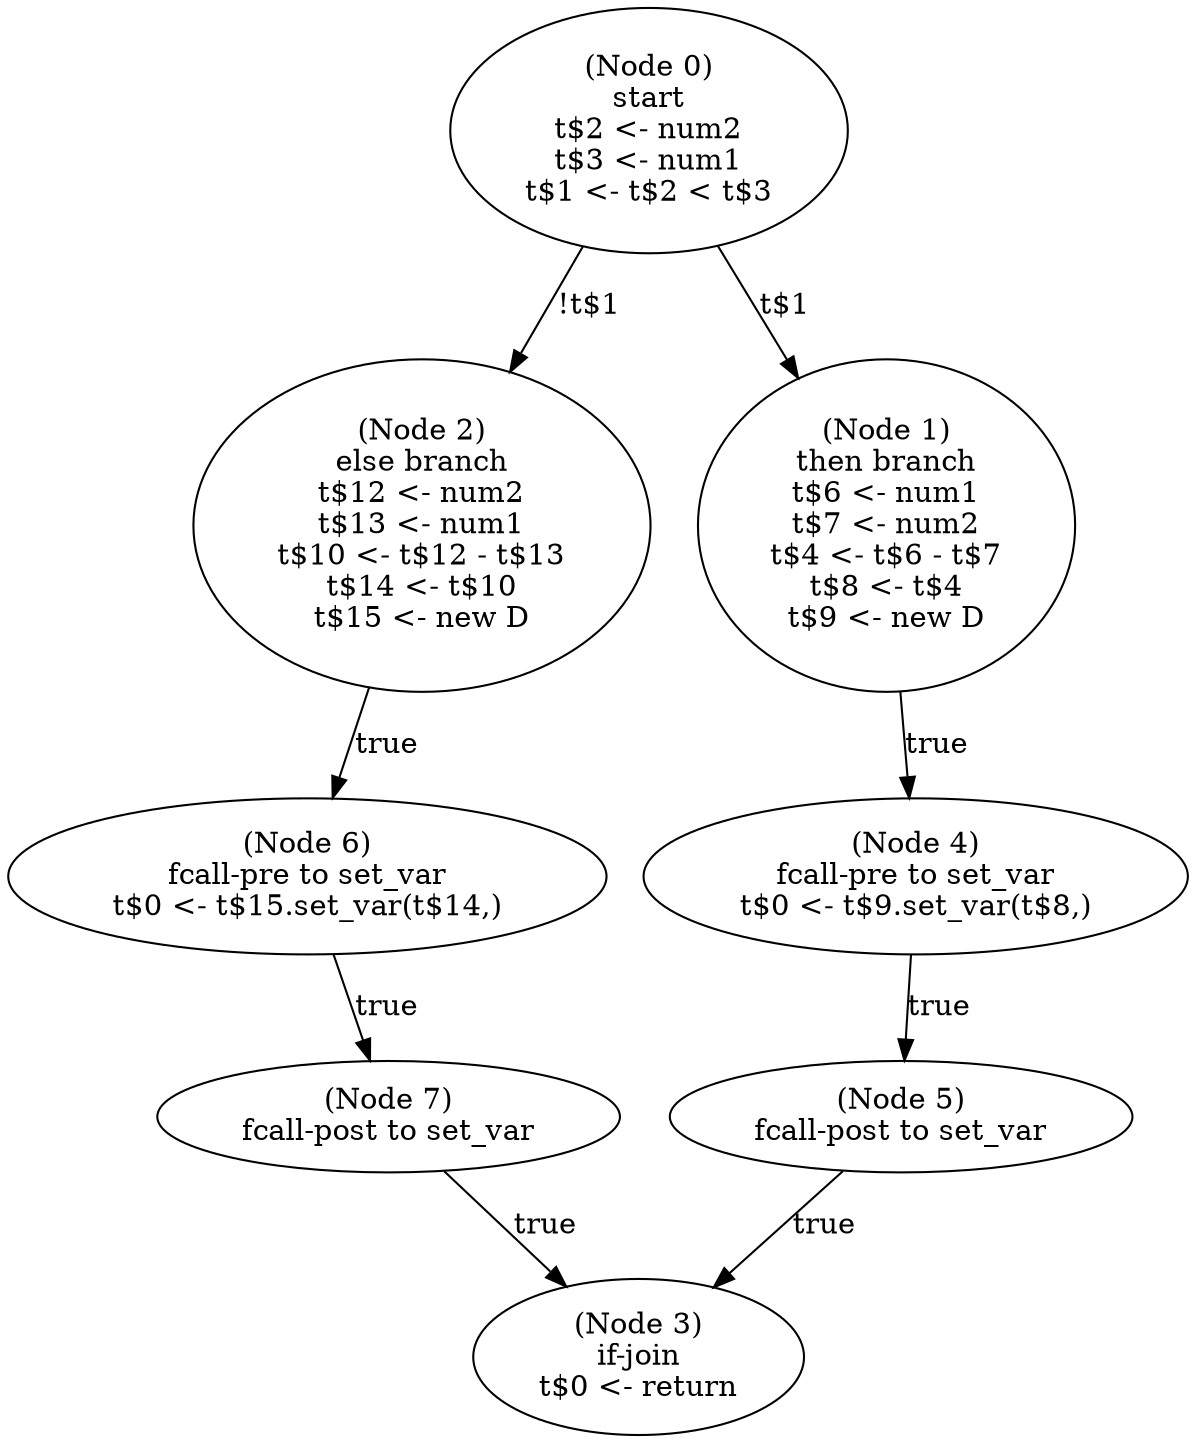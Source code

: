 digraph method4_post {
  n0 [label="(Node 0)\nstart\nt$2 <- num2\nt$3 <- num1\nt$1 <- t$2 < t$3\n"];
 n0 -> n2 [label="!t$1"];
 n0 -> n1 [label="t$1"];
  n1 [label="(Node 1)\nthen branch\nt$6 <- num1\nt$7 <- num2\nt$4 <- t$6 - t$7\nt$8 <- t$4\nt$9 <- new D\n"];
 n1 -> n4 [label="true"];
  n2 [label="(Node 2)\nelse branch\nt$12 <- num2\nt$13 <- num1\nt$10 <- t$12 - t$13\nt$14 <- t$10\nt$15 <- new D\n"];
 n2 -> n6 [label="true"];
  n3 [label="(Node 3)\nif-join\nt$0 <- return\n"];
  n4 [label="(Node 4)\nfcall-pre to set_var\nt$0 <- t$9.set_var(t$8,)\n"];
 n4 -> n5 [label="true"];
  n5 [label="(Node 5)\nfcall-post to set_var\n"];
 n5 -> n3 [label="true"];
  n6 [label="(Node 6)\nfcall-pre to set_var\nt$0 <- t$15.set_var(t$14,)\n"];
 n6 -> n7 [label="true"];
  n7 [label="(Node 7)\nfcall-post to set_var\n"];
 n7 -> n3 [label="true"];
}
